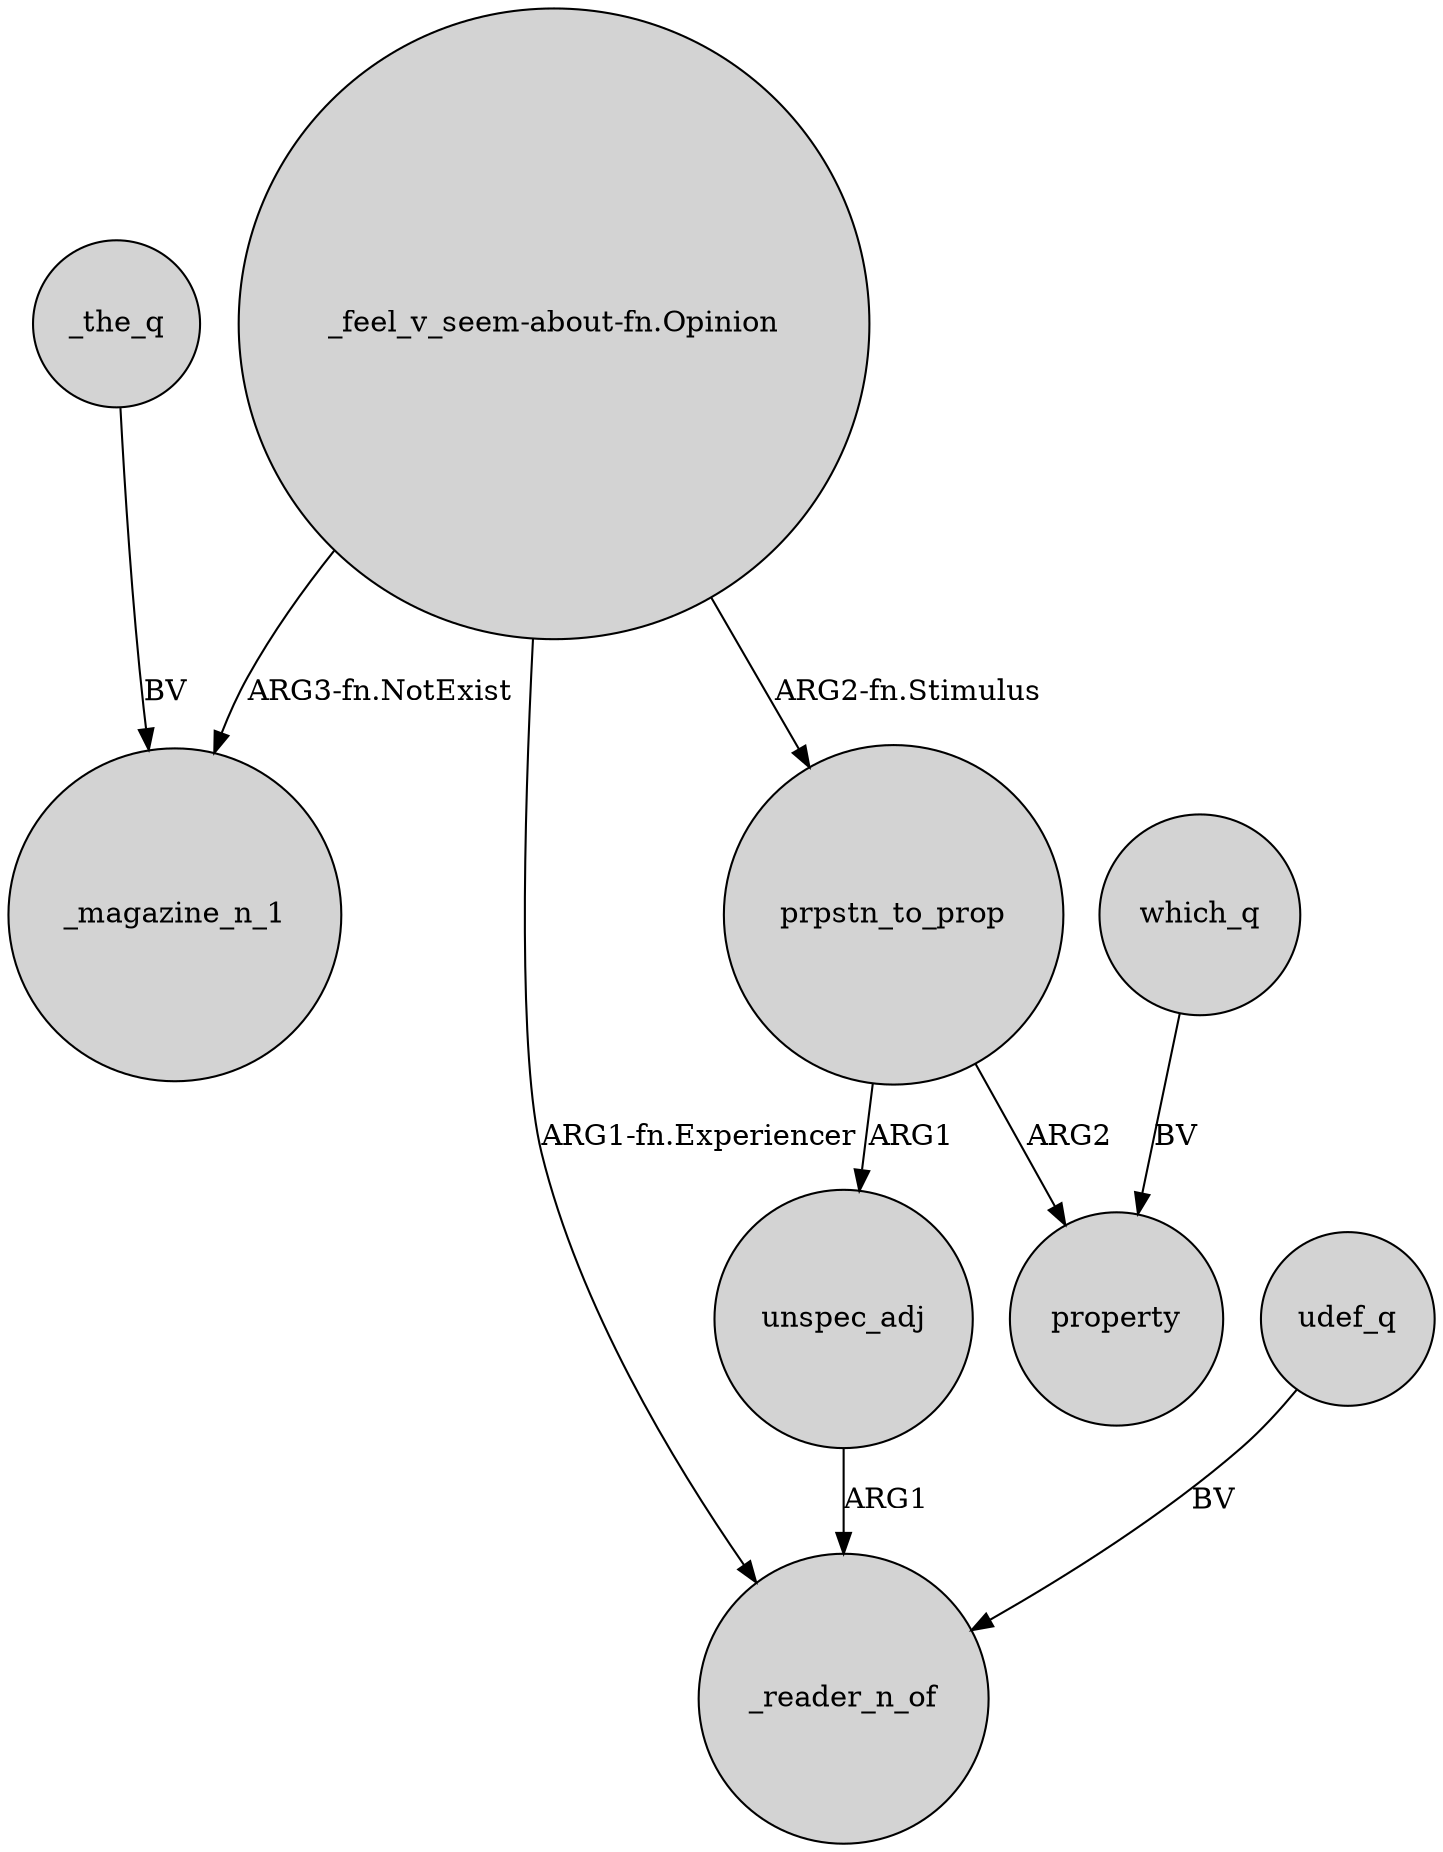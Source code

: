 digraph {
	node [shape=circle style=filled]
	_the_q -> _magazine_n_1 [label=BV]
	unspec_adj -> _reader_n_of [label=ARG1]
	prpstn_to_prop -> unspec_adj [label=ARG1]
	udef_q -> _reader_n_of [label=BV]
	which_q -> property [label=BV]
	"_feel_v_seem-about-fn.Opinion" -> prpstn_to_prop [label="ARG2-fn.Stimulus"]
	"_feel_v_seem-about-fn.Opinion" -> _reader_n_of [label="ARG1-fn.Experiencer"]
	"_feel_v_seem-about-fn.Opinion" -> _magazine_n_1 [label="ARG3-fn.NotExist"]
	prpstn_to_prop -> property [label=ARG2]
}
